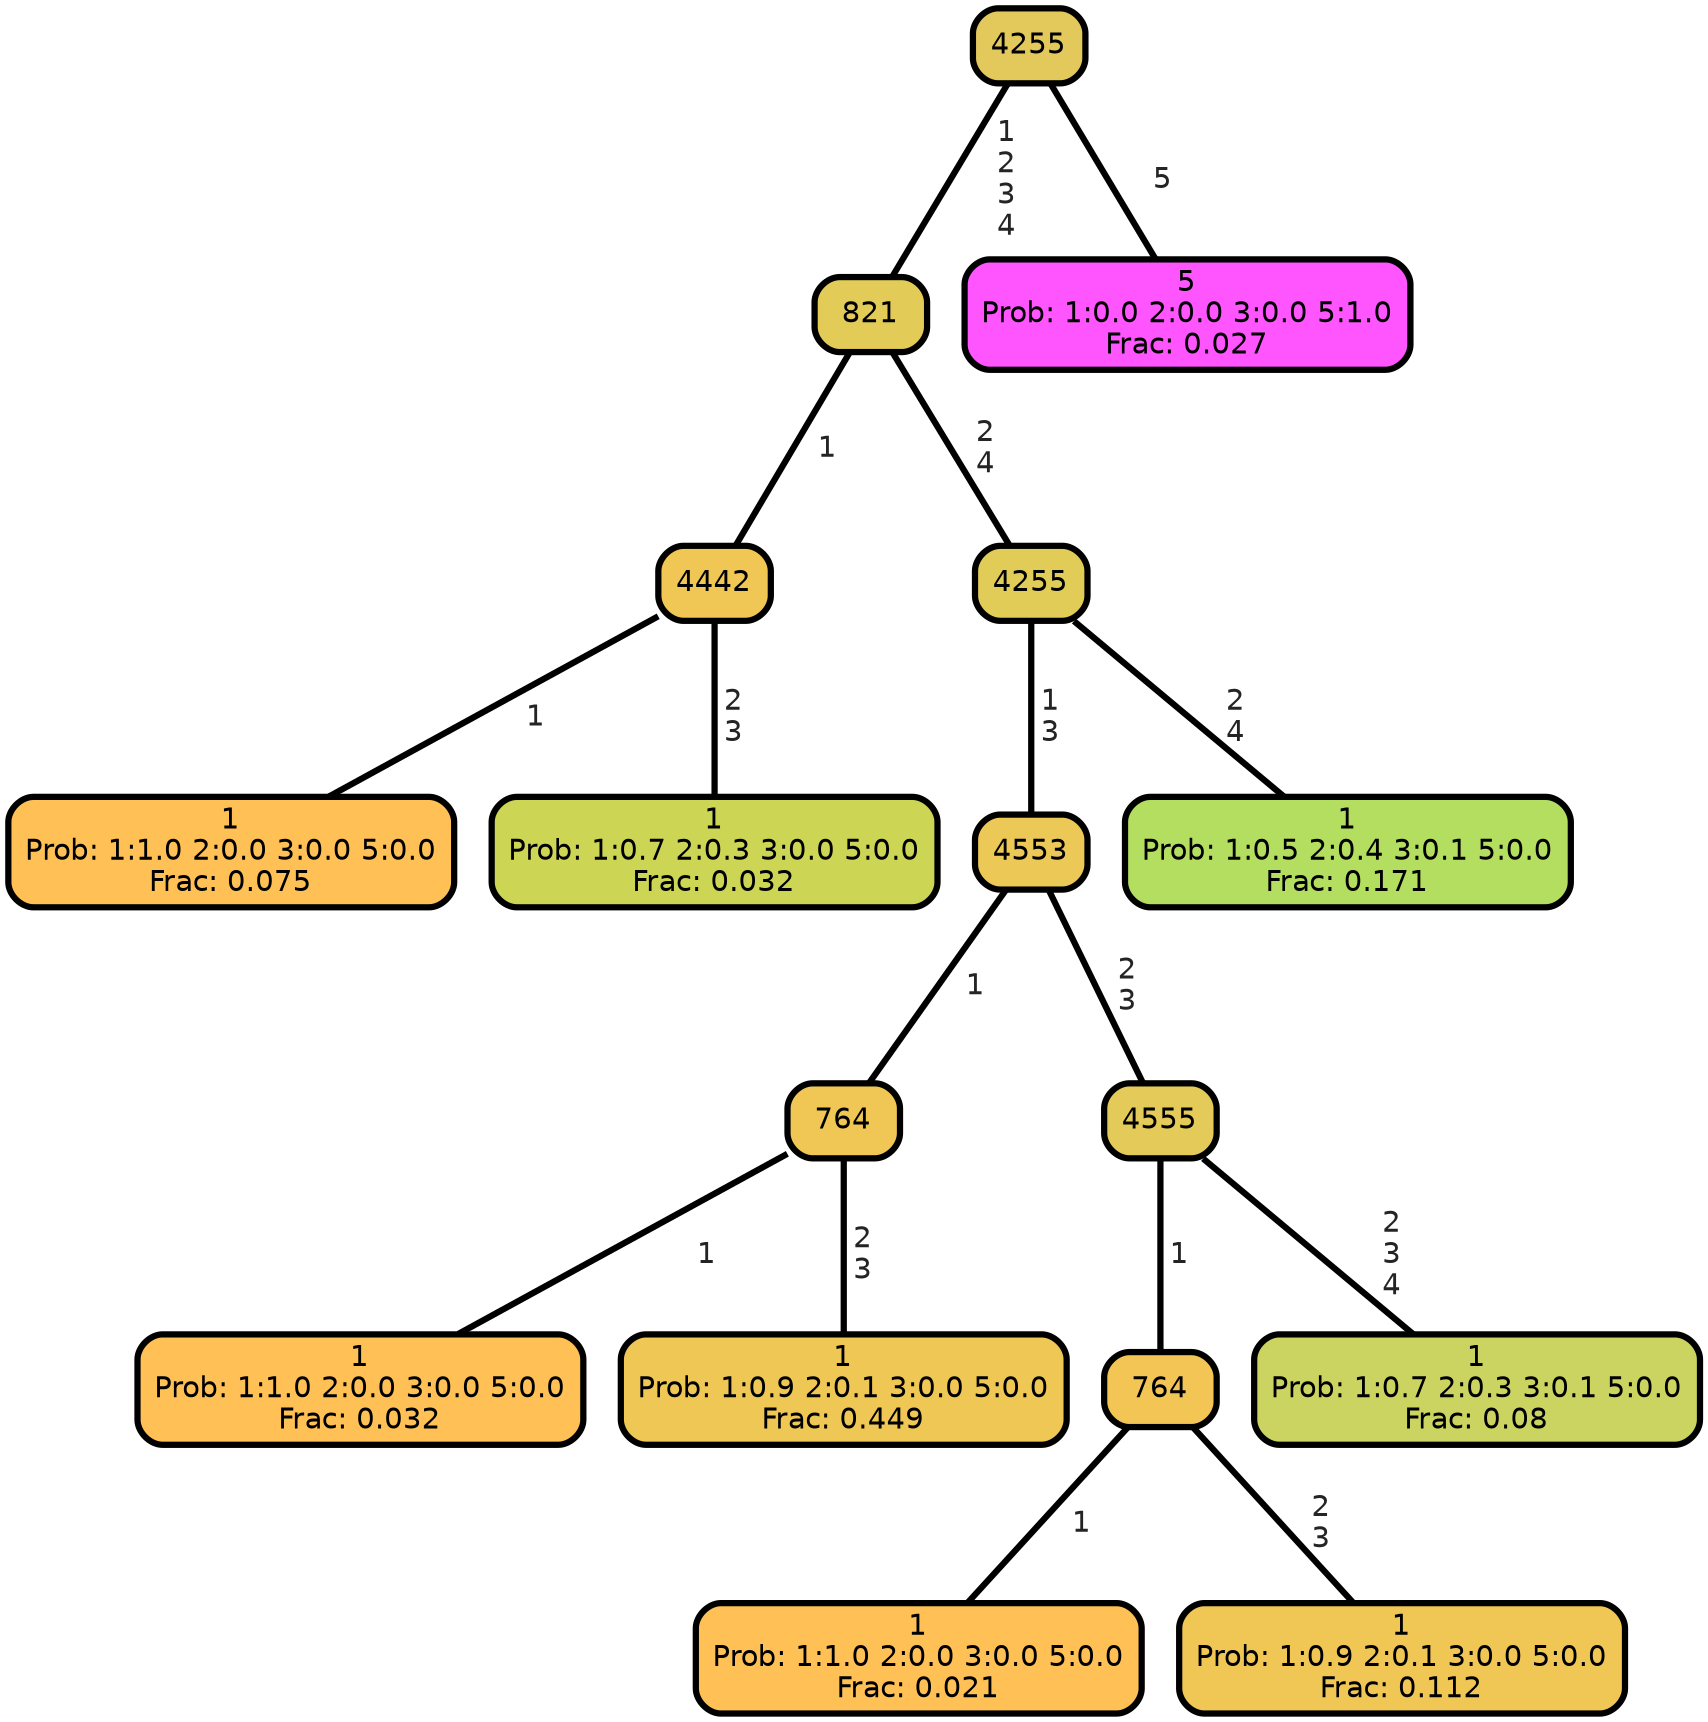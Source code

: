 graph Tree {
node [shape=box, style="filled, rounded",color="black",penwidth="3",fontcolor="black",                 fontname=helvetica] ;
graph [ranksep="0 equally", splines=straight,                 bgcolor=transparent, dpi=200] ;
edge [fontname=helvetica, fontweight=bold,fontcolor=grey14,color=black] ;
0 [label="1
Prob: 1:1.0 2:0.0 3:0.0 5:0.0
Frac: 0.075", fillcolor="#ffc155"] ;
1 [label="4442", fillcolor="#f0c755"] ;
2 [label="1
Prob: 1:0.7 2:0.3 3:0.0 5:0.0
Frac: 0.032", fillcolor="#cdd555"] ;
3 [label="821", fillcolor="#e2cc57"] ;
4 [label="1
Prob: 1:1.0 2:0.0 3:0.0 5:0.0
Frac: 0.032", fillcolor="#ffc155"] ;
5 [label="764", fillcolor="#f0c755"] ;
6 [label="1
Prob: 1:0.9 2:0.1 3:0.0 5:0.0
Frac: 0.449", fillcolor="#efc755"] ;
7 [label="4553", fillcolor="#ecc856"] ;
8 [label="1
Prob: 1:1.0 2:0.0 3:0.0 5:0.0
Frac: 0.021", fillcolor="#ffc155"] ;
9 [label="764", fillcolor="#f3c555"] ;
10 [label="1
Prob: 1:0.9 2:0.1 3:0.0 5:0.0
Frac: 0.112", fillcolor="#f0c655"] ;
11 [label="4555", fillcolor="#e4cb59"] ;
12 [label="1
Prob: 1:0.7 2:0.3 3:0.1 5:0.0
Frac: 0.08", fillcolor="#cbd460"] ;
13 [label="4255", fillcolor="#e1cc58"] ;
14 [label="1
Prob: 1:0.5 2:0.4 3:0.1 5:0.0
Frac: 0.171", fillcolor="#b3de5f"] ;
15 [label="4255", fillcolor="#e3c95c"] ;
16 [label="5
Prob: 1:0.0 2:0.0 3:0.0 5:1.0
Frac: 0.027", fillcolor="#ff55ff"] ;
1 -- 0 [label=" 1",penwidth=3] ;
1 -- 2 [label=" 2\n 3",penwidth=3] ;
3 -- 1 [label=" 1",penwidth=3] ;
3 -- 13 [label=" 2\n 4",penwidth=3] ;
5 -- 4 [label=" 1",penwidth=3] ;
5 -- 6 [label=" 2\n 3",penwidth=3] ;
7 -- 5 [label=" 1",penwidth=3] ;
7 -- 11 [label=" 2\n 3",penwidth=3] ;
9 -- 8 [label=" 1",penwidth=3] ;
9 -- 10 [label=" 2\n 3",penwidth=3] ;
11 -- 9 [label=" 1",penwidth=3] ;
11 -- 12 [label=" 2\n 3\n 4",penwidth=3] ;
13 -- 7 [label=" 1\n 3",penwidth=3] ;
13 -- 14 [label=" 2\n 4",penwidth=3] ;
15 -- 3 [label=" 1\n 2\n 3\n 4",penwidth=3] ;
15 -- 16 [label=" 5",penwidth=3] ;
{rank = same;}}